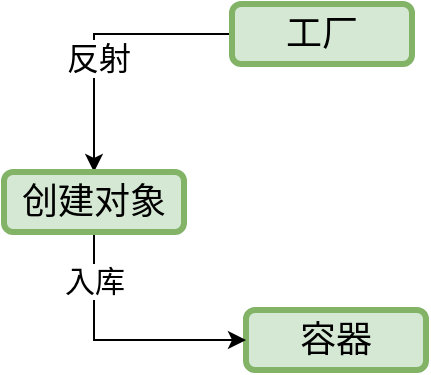 <mxfile version="26.2.13">
  <diagram name="第 1 页" id="5ebKiJL6RLtHLWl6l3qJ">
    <mxGraphModel dx="1334" dy="791" grid="0" gridSize="10" guides="1" tooltips="1" connect="1" arrows="1" fold="1" page="1" pageScale="1" pageWidth="827" pageHeight="1169" math="0" shadow="0">
      <root>
        <mxCell id="0" />
        <mxCell id="1" parent="0" />
        <mxCell id="ouxITJuBnf-tcr71eJhk-5" style="edgeStyle=orthogonalEdgeStyle;rounded=0;orthogonalLoop=1;jettySize=auto;html=1;entryX=0.5;entryY=0;entryDx=0;entryDy=0;" edge="1" parent="1" source="ouxITJuBnf-tcr71eJhk-1" target="ouxITJuBnf-tcr71eJhk-4">
          <mxGeometry relative="1" as="geometry" />
        </mxCell>
        <mxCell id="ouxITJuBnf-tcr71eJhk-6" value="&lt;font style=&quot;font-size: 16px;&quot;&gt;反射&lt;/font&gt;" style="edgeLabel;html=1;align=center;verticalAlign=middle;resizable=0;points=[];" vertex="1" connectable="0" parent="ouxITJuBnf-tcr71eJhk-5">
          <mxGeometry x="0.174" y="2" relative="1" as="geometry">
            <mxPoint as="offset" />
          </mxGeometry>
        </mxCell>
        <mxCell id="ouxITJuBnf-tcr71eJhk-1" value="&lt;font style=&quot;font-size: 18px;&quot;&gt;工厂&lt;/font&gt;" style="rounded=1;whiteSpace=wrap;html=1;strokeColor=#82b366;strokeWidth=3;fillColor=#d5e8d4;" vertex="1" parent="1">
          <mxGeometry x="277" y="263" width="90" height="30" as="geometry" />
        </mxCell>
        <mxCell id="ouxITJuBnf-tcr71eJhk-3" value="&lt;font style=&quot;font-size: 18px;&quot;&gt;容器&lt;/font&gt;" style="rounded=1;whiteSpace=wrap;html=1;strokeColor=#82b366;strokeWidth=3;fillColor=#d5e8d4;" vertex="1" parent="1">
          <mxGeometry x="284" y="416" width="90" height="30" as="geometry" />
        </mxCell>
        <mxCell id="ouxITJuBnf-tcr71eJhk-8" style="edgeStyle=orthogonalEdgeStyle;rounded=0;orthogonalLoop=1;jettySize=auto;html=1;entryX=0;entryY=0.5;entryDx=0;entryDy=0;exitX=0.5;exitY=1;exitDx=0;exitDy=0;" edge="1" parent="1" source="ouxITJuBnf-tcr71eJhk-4" target="ouxITJuBnf-tcr71eJhk-3">
          <mxGeometry relative="1" as="geometry">
            <mxPoint x="192" y="390" as="sourcePoint" />
          </mxGeometry>
        </mxCell>
        <mxCell id="ouxITJuBnf-tcr71eJhk-9" value="&lt;font style=&quot;font-size: 15px;&quot;&gt;入库&lt;/font&gt;" style="edgeLabel;html=1;align=center;verticalAlign=middle;resizable=0;points=[];" vertex="1" connectable="0" parent="ouxITJuBnf-tcr71eJhk-8">
          <mxGeometry x="-0.631" relative="1" as="geometry">
            <mxPoint as="offset" />
          </mxGeometry>
        </mxCell>
        <mxCell id="ouxITJuBnf-tcr71eJhk-4" value="&lt;span style=&quot;font-size: 18px;&quot;&gt;创建对象&lt;/span&gt;" style="rounded=1;whiteSpace=wrap;html=1;strokeColor=#82b366;strokeWidth=3;fillColor=#d5e8d4;" vertex="1" parent="1">
          <mxGeometry x="163" y="347" width="90" height="30" as="geometry" />
        </mxCell>
      </root>
    </mxGraphModel>
  </diagram>
</mxfile>

